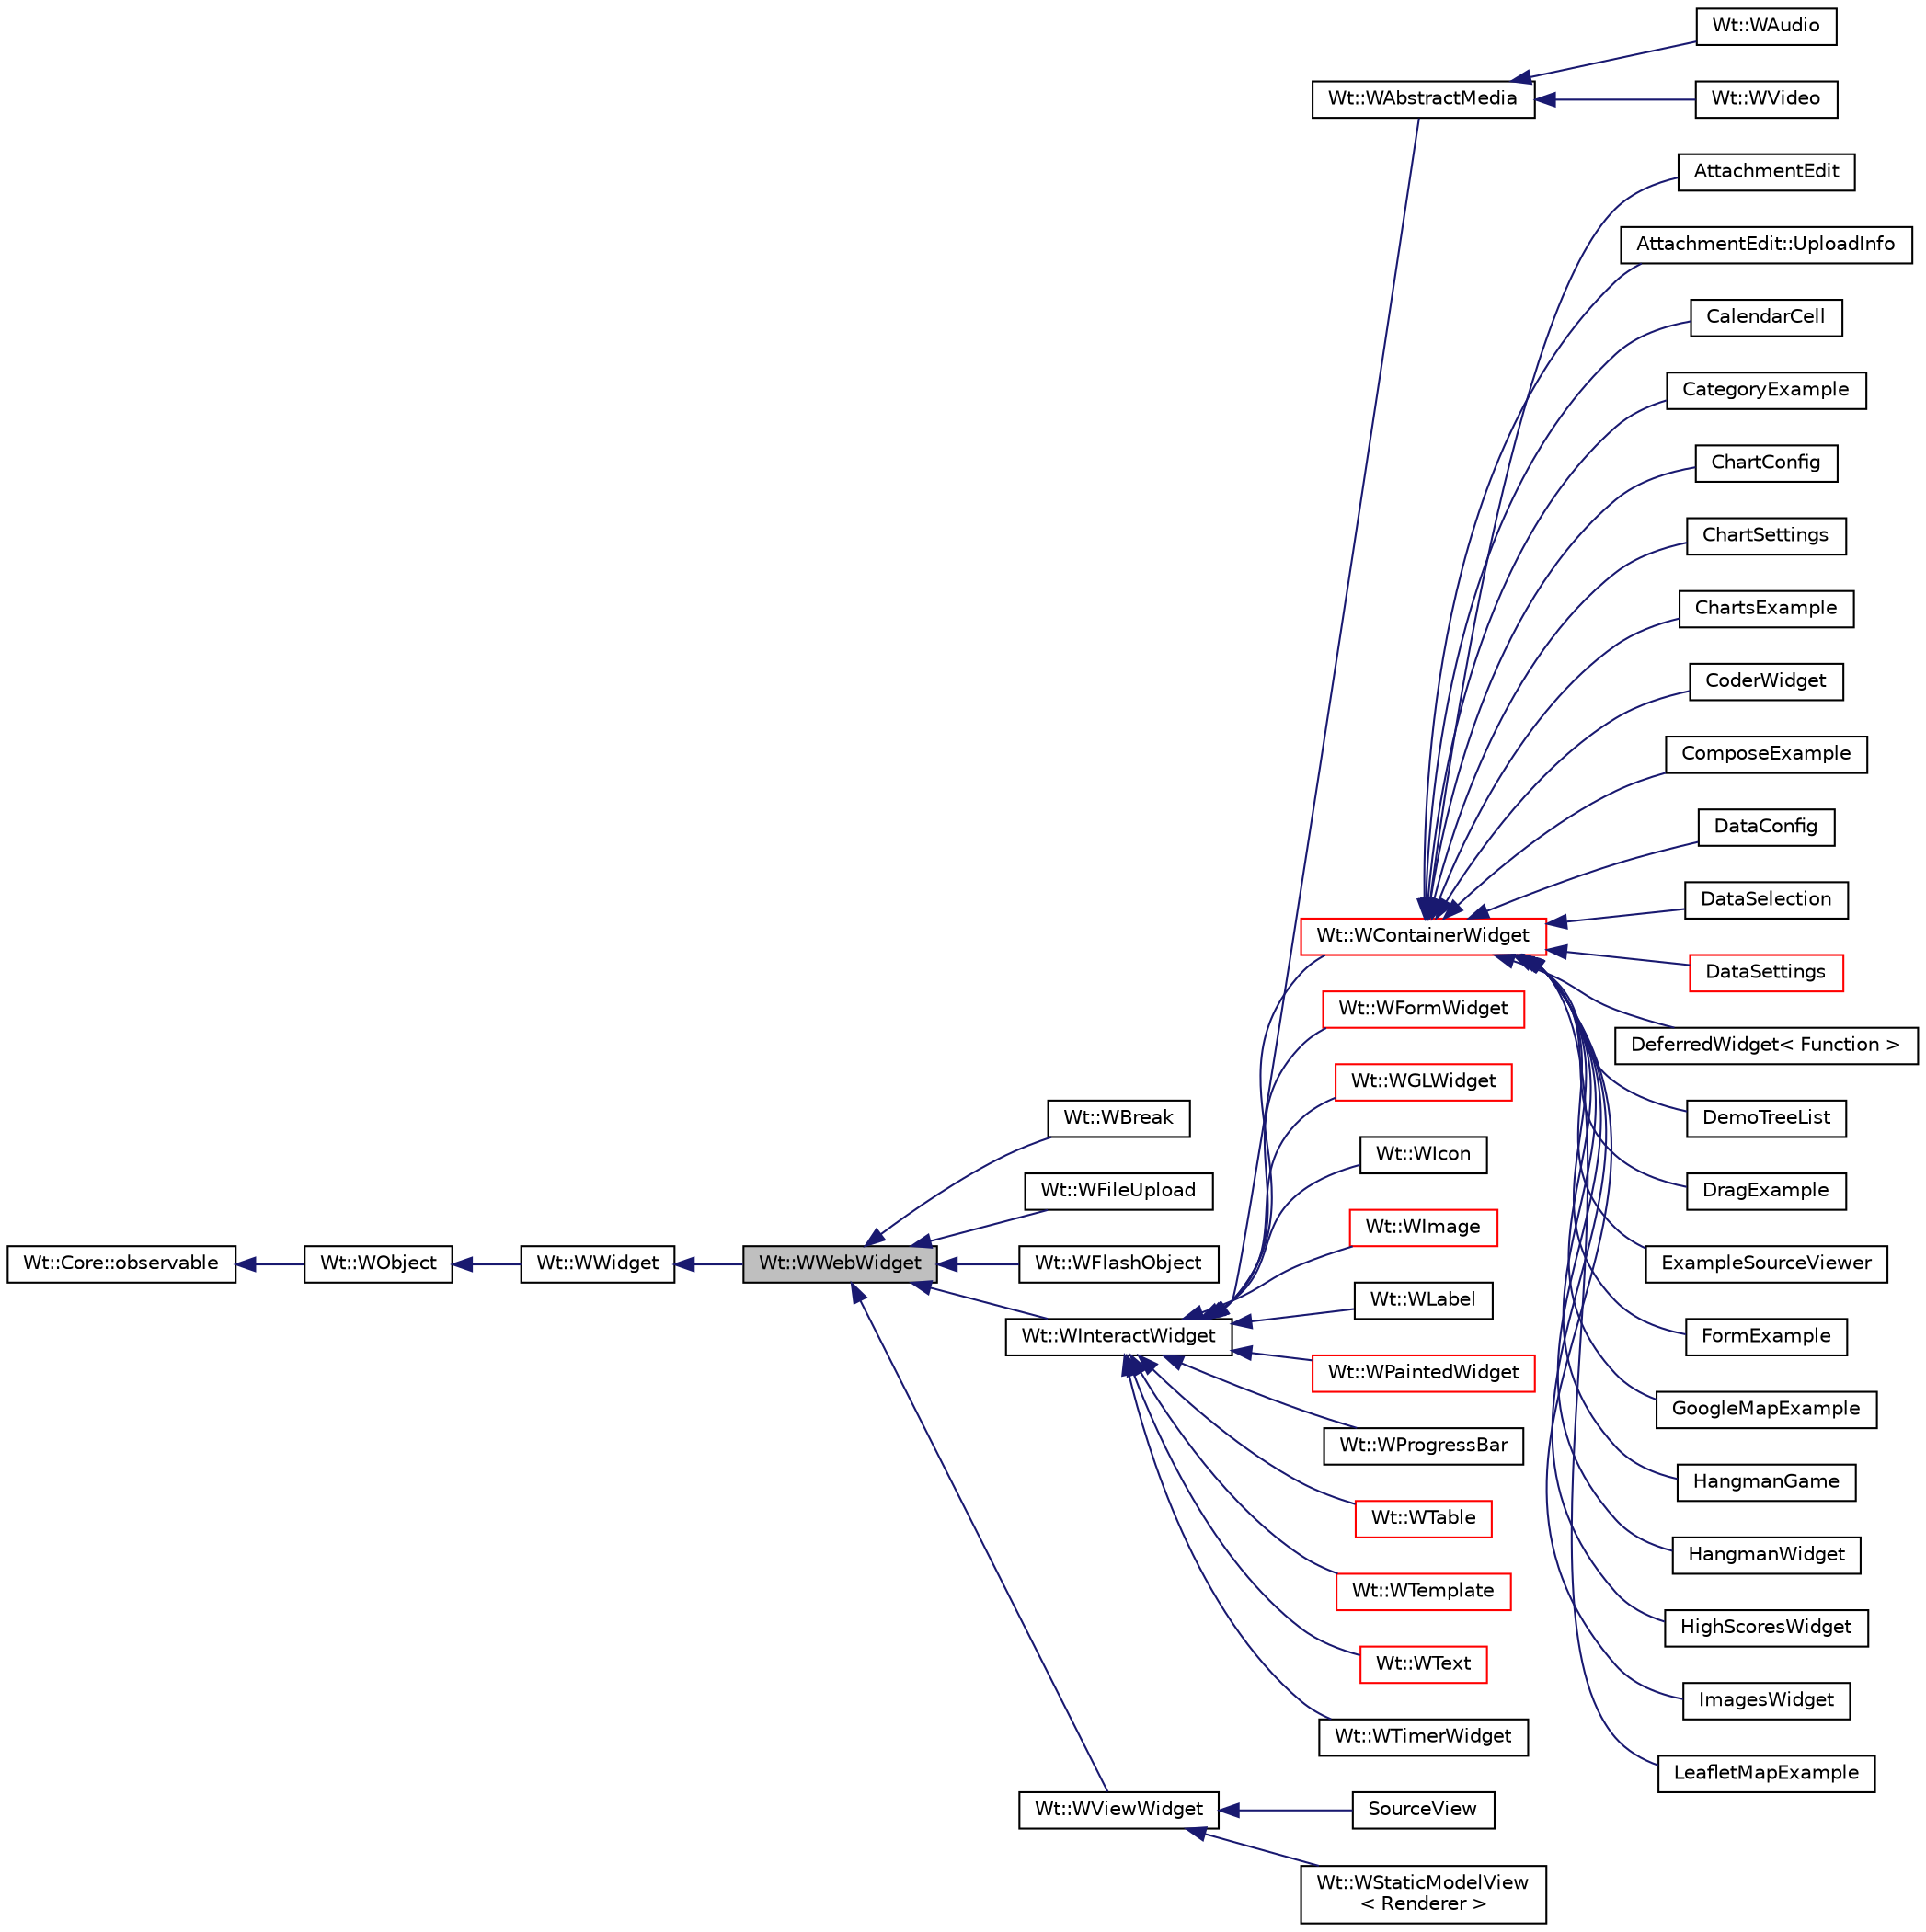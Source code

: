 digraph "Wt::WWebWidget"
{
 // LATEX_PDF_SIZE
  edge [fontname="Helvetica",fontsize="10",labelfontname="Helvetica",labelfontsize="10"];
  node [fontname="Helvetica",fontsize="10",shape=record];
  rankdir="LR";
  Node1 [label="Wt::WWebWidget",height=0.2,width=0.4,color="black", fillcolor="grey75", style="filled", fontcolor="black",tooltip="A base class for widgets with an HTML counterpart."];
  Node2 -> Node1 [dir="back",color="midnightblue",fontsize="10",style="solid",fontname="Helvetica"];
  Node2 [label="Wt::WWidget",height=0.2,width=0.4,color="black", fillcolor="white", style="filled",URL="$classWt_1_1WWidget.html",tooltip="The abstract base class for a user-interface component."];
  Node3 -> Node2 [dir="back",color="midnightblue",fontsize="10",style="solid",fontname="Helvetica"];
  Node3 [label="Wt::WObject",height=0.2,width=0.4,color="black", fillcolor="white", style="filled",URL="$classWt_1_1WObject.html",tooltip="A base class for objects that participate in the signal/slot system."];
  Node4 -> Node3 [dir="back",color="midnightblue",fontsize="10",style="solid",fontname="Helvetica"];
  Node4 [label="Wt::Core::observable",height=0.2,width=0.4,color="black", fillcolor="white", style="filled",URL="$classWt_1_1Core_1_1observable.html",tooltip="A base class for objects whose life-time can be tracked."];
  Node1 -> Node5 [dir="back",color="midnightblue",fontsize="10",style="solid",fontname="Helvetica"];
  Node5 [label="Wt::WBreak",height=0.2,width=0.4,color="black", fillcolor="white", style="filled",URL="$classWt_1_1WBreak.html",tooltip="A widget that provides a line break between inline widgets."];
  Node1 -> Node6 [dir="back",color="midnightblue",fontsize="10",style="solid",fontname="Helvetica"];
  Node6 [label="Wt::WFileUpload",height=0.2,width=0.4,color="black", fillcolor="white", style="filled",URL="$classWt_1_1WFileUpload.html",tooltip="A widget that allows a file to be uploaded."];
  Node1 -> Node7 [dir="back",color="midnightblue",fontsize="10",style="solid",fontname="Helvetica"];
  Node7 [label="Wt::WFlashObject",height=0.2,width=0.4,color="black", fillcolor="white", style="filled",URL="$classWt_1_1WFlashObject.html",tooltip="A widget that renders a Flash object (also known as Flash movie)."];
  Node1 -> Node8 [dir="back",color="midnightblue",fontsize="10",style="solid",fontname="Helvetica"];
  Node8 [label="Wt::WInteractWidget",height=0.2,width=0.4,color="black", fillcolor="white", style="filled",URL="$classWt_1_1WInteractWidget.html",tooltip="An abstract widget that can receive user-interface interaction."];
  Node8 -> Node9 [dir="back",color="midnightblue",fontsize="10",style="solid",fontname="Helvetica"];
  Node9 [label="Wt::WAbstractMedia",height=0.2,width=0.4,color="black", fillcolor="white", style="filled",URL="$classWt_1_1WAbstractMedia.html",tooltip="Abstract baseclass for native media elements."];
  Node9 -> Node10 [dir="back",color="midnightblue",fontsize="10",style="solid",fontname="Helvetica"];
  Node10 [label="Wt::WAudio",height=0.2,width=0.4,color="black", fillcolor="white", style="filled",URL="$classWt_1_1WAudio.html",tooltip="A widget that plays audio."];
  Node9 -> Node11 [dir="back",color="midnightblue",fontsize="10",style="solid",fontname="Helvetica"];
  Node11 [label="Wt::WVideo",height=0.2,width=0.4,color="black", fillcolor="white", style="filled",URL="$classWt_1_1WVideo.html",tooltip="A video-playing widget."];
  Node8 -> Node12 [dir="back",color="midnightblue",fontsize="10",style="solid",fontname="Helvetica"];
  Node12 [label="Wt::WContainerWidget",height=0.2,width=0.4,color="red", fillcolor="white", style="filled",URL="$classWt_1_1WContainerWidget.html",tooltip="A widget that holds and manages child widgets."];
  Node12 -> Node13 [dir="back",color="midnightblue",fontsize="10",style="solid",fontname="Helvetica"];
  Node13 [label="AttachmentEdit",height=0.2,width=0.4,color="black", fillcolor="white", style="filled",URL="$classAttachmentEdit.html",tooltip="An edit field for an email attachment."];
  Node12 -> Node14 [dir="back",color="midnightblue",fontsize="10",style="solid",fontname="Helvetica"];
  Node14 [label="AttachmentEdit::UploadInfo",height=0.2,width=0.4,color="black", fillcolor="white", style="filled",URL="$classAttachmentEdit_1_1UploadInfo.html",tooltip=" "];
  Node12 -> Node15 [dir="back",color="midnightblue",fontsize="10",style="solid",fontname="Helvetica"];
  Node15 [label="CalendarCell",height=0.2,width=0.4,color="black", fillcolor="white", style="filled",URL="$classCalendarCell.html",tooltip=" "];
  Node12 -> Node16 [dir="back",color="midnightblue",fontsize="10",style="solid",fontname="Helvetica"];
  Node16 [label="CategoryExample",height=0.2,width=0.4,color="black", fillcolor="white", style="filled",URL="$classCategoryExample.html",tooltip="A Widget that demonstrates a category chart."];
  Node12 -> Node17 [dir="back",color="midnightblue",fontsize="10",style="solid",fontname="Helvetica"];
  Node17 [label="ChartConfig",height=0.2,width=0.4,color="black", fillcolor="white", style="filled",URL="$classChartConfig.html",tooltip="A class that allows configuration of a cartesian chart."];
  Node12 -> Node18 [dir="back",color="midnightblue",fontsize="10",style="solid",fontname="Helvetica"];
  Node18 [label="ChartSettings",height=0.2,width=0.4,color="black", fillcolor="white", style="filled",URL="$classChartSettings.html",tooltip=" "];
  Node12 -> Node19 [dir="back",color="midnightblue",fontsize="10",style="solid",fontname="Helvetica"];
  Node19 [label="ChartsExample",height=0.2,width=0.4,color="black", fillcolor="white", style="filled",URL="$classChartsExample.html",tooltip="A widget that demonstrates various aspects of the charting lib."];
  Node12 -> Node20 [dir="back",color="midnightblue",fontsize="10",style="solid",fontname="Helvetica"];
  Node20 [label="CoderWidget",height=0.2,width=0.4,color="black", fillcolor="white", style="filled",URL="$classCoderWidget.html",tooltip=" "];
  Node12 -> Node21 [dir="back",color="midnightblue",fontsize="10",style="solid",fontname="Helvetica"];
  Node21 [label="ComposeExample",height=0.2,width=0.4,color="black", fillcolor="white", style="filled",URL="$classComposeExample.html",tooltip="Main widget of the Composer example."];
  Node12 -> Node22 [dir="back",color="midnightblue",fontsize="10",style="solid",fontname="Helvetica"];
  Node22 [label="DataConfig",height=0.2,width=0.4,color="black", fillcolor="white", style="filled",URL="$classDataConfig.html",tooltip=" "];
  Node12 -> Node23 [dir="back",color="midnightblue",fontsize="10",style="solid",fontname="Helvetica"];
  Node23 [label="DataSelection",height=0.2,width=0.4,color="black", fillcolor="white", style="filled",URL="$classDataSelection.html",tooltip=" "];
  Node12 -> Node24 [dir="back",color="midnightblue",fontsize="10",style="solid",fontname="Helvetica"];
  Node24 [label="DataSettings",height=0.2,width=0.4,color="red", fillcolor="white", style="filled",URL="$classDataSettings.html",tooltip=" "];
  Node12 -> Node28 [dir="back",color="midnightblue",fontsize="10",style="solid",fontname="Helvetica"];
  Node28 [label="DeferredWidget\< Function \>",height=0.2,width=0.4,color="black", fillcolor="white", style="filled",URL="$classDeferredWidget.html",tooltip=" "];
  Node12 -> Node29 [dir="back",color="midnightblue",fontsize="10",style="solid",fontname="Helvetica"];
  Node29 [label="DemoTreeList",height=0.2,width=0.4,color="black", fillcolor="white", style="filled",URL="$classDemoTreeList.html",tooltip="A demonstration of the treelist."];
  Node12 -> Node30 [dir="back",color="midnightblue",fontsize="10",style="solid",fontname="Helvetica"];
  Node30 [label="DragExample",height=0.2,width=0.4,color="black", fillcolor="white", style="filled",URL="$classDragExample.html",tooltip="Class demonstrating drag and drop in Wt."];
  Node12 -> Node31 [dir="back",color="midnightblue",fontsize="10",style="solid",fontname="Helvetica"];
  Node31 [label="ExampleSourceViewer",height=0.2,width=0.4,color="black", fillcolor="white", style="filled",URL="$classExampleSourceViewer.html",tooltip="A simple widget to visualise a set of example source files."];
  Node12 -> Node32 [dir="back",color="midnightblue",fontsize="10",style="solid",fontname="Helvetica"];
  Node32 [label="FormExample",height=0.2,width=0.4,color="black", fillcolor="white", style="filled",URL="$classFormExample.html",tooltip="Main widget for the Form example."];
  Node12 -> Node33 [dir="back",color="midnightblue",fontsize="10",style="solid",fontname="Helvetica"];
  Node33 [label="GoogleMapExample",height=0.2,width=0.4,color="black", fillcolor="white", style="filled",URL="$classGoogleMapExample.html",tooltip=" "];
  Node12 -> Node34 [dir="back",color="midnightblue",fontsize="10",style="solid",fontname="Helvetica"];
  Node34 [label="HangmanGame",height=0.2,width=0.4,color="black", fillcolor="white", style="filled",URL="$classHangmanGame.html",tooltip=" "];
  Node12 -> Node35 [dir="back",color="midnightblue",fontsize="10",style="solid",fontname="Helvetica"];
  Node35 [label="HangmanWidget",height=0.2,width=0.4,color="black", fillcolor="white", style="filled",URL="$classHangmanWidget.html",tooltip=" "];
  Node12 -> Node36 [dir="back",color="midnightblue",fontsize="10",style="solid",fontname="Helvetica"];
  Node36 [label="HighScoresWidget",height=0.2,width=0.4,color="black", fillcolor="white", style="filled",URL="$classHighScoresWidget.html",tooltip=" "];
  Node12 -> Node37 [dir="back",color="midnightblue",fontsize="10",style="solid",fontname="Helvetica"];
  Node37 [label="ImagesWidget",height=0.2,width=0.4,color="black", fillcolor="white", style="filled",URL="$classImagesWidget.html",tooltip=" "];
  Node12 -> Node38 [dir="back",color="midnightblue",fontsize="10",style="solid",fontname="Helvetica"];
  Node38 [label="LeafletMapExample",height=0.2,width=0.4,color="black", fillcolor="white", style="filled",URL="$classLeafletMapExample.html",tooltip=" "];
  Node8 -> Node66 [dir="back",color="midnightblue",fontsize="10",style="solid",fontname="Helvetica"];
  Node66 [label="Wt::WFormWidget",height=0.2,width=0.4,color="red", fillcolor="white", style="filled",URL="$classWt_1_1WFormWidget.html",tooltip="An abstract widget that corresponds to an HTML form element."];
  Node8 -> Node87 [dir="back",color="midnightblue",fontsize="10",style="solid",fontname="Helvetica"];
  Node87 [label="Wt::WGLWidget",height=0.2,width=0.4,color="red", fillcolor="white", style="filled",URL="$classWt_1_1WGLWidget.html",tooltip="GL support class."];
  Node8 -> Node90 [dir="back",color="midnightblue",fontsize="10",style="solid",fontname="Helvetica"];
  Node90 [label="Wt::WIcon",height=0.2,width=0.4,color="black", fillcolor="white", style="filled",URL="$classWt_1_1WIcon.html",tooltip=" "];
  Node8 -> Node91 [dir="back",color="midnightblue",fontsize="10",style="solid",fontname="Helvetica"];
  Node91 [label="Wt::WImage",height=0.2,width=0.4,color="red", fillcolor="white", style="filled",URL="$classWt_1_1WImage.html",tooltip="A widget that displays an image."];
  Node8 -> Node95 [dir="back",color="midnightblue",fontsize="10",style="solid",fontname="Helvetica"];
  Node95 [label="Wt::WLabel",height=0.2,width=0.4,color="black", fillcolor="white", style="filled",URL="$classWt_1_1WLabel.html",tooltip="A label for a form field."];
  Node8 -> Node96 [dir="back",color="midnightblue",fontsize="10",style="solid",fontname="Helvetica"];
  Node96 [label="Wt::WPaintedWidget",height=0.2,width=0.4,color="red", fillcolor="white", style="filled",URL="$classWt_1_1WPaintedWidget.html",tooltip="A widget that is painted using vector graphics."];
  Node8 -> Node110 [dir="back",color="midnightblue",fontsize="10",style="solid",fontname="Helvetica"];
  Node110 [label="Wt::WProgressBar",height=0.2,width=0.4,color="black", fillcolor="white", style="filled",URL="$classWt_1_1WProgressBar.html",tooltip="A progress bar."];
  Node8 -> Node111 [dir="back",color="midnightblue",fontsize="10",style="solid",fontname="Helvetica"];
  Node111 [label="Wt::WTable",height=0.2,width=0.4,color="red", fillcolor="white", style="filled",URL="$classWt_1_1WTable.html",tooltip="A container widget which provides layout of children in a table grid."];
  Node8 -> Node113 [dir="back",color="midnightblue",fontsize="10",style="solid",fontname="Helvetica"];
  Node113 [label="Wt::WTemplate",height=0.2,width=0.4,color="red", fillcolor="white", style="filled",URL="$classWt_1_1WTemplate.html",tooltip="A widget that renders an XHTML template."];
  Node8 -> Node140 [dir="back",color="midnightblue",fontsize="10",style="solid",fontname="Helvetica"];
  Node140 [label="Wt::WText",height=0.2,width=0.4,color="red", fillcolor="white", style="filled",URL="$classWt_1_1WText.html",tooltip="A widget that renders (XHTML) text."];
  Node8 -> Node144 [dir="back",color="midnightblue",fontsize="10",style="solid",fontname="Helvetica"];
  Node144 [label="Wt::WTimerWidget",height=0.2,width=0.4,color="black", fillcolor="white", style="filled",URL="$classWt_1_1WTimerWidget.html",tooltip=" "];
  Node1 -> Node145 [dir="back",color="midnightblue",fontsize="10",style="solid",fontname="Helvetica"];
  Node145 [label="Wt::WViewWidget",height=0.2,width=0.4,color="black", fillcolor="white", style="filled",URL="$classWt_1_1WViewWidget.html",tooltip="An abstract base class for an MVC view that is rendered using a widget."];
  Node145 -> Node146 [dir="back",color="midnightblue",fontsize="10",style="solid",fontname="Helvetica"];
  Node146 [label="SourceView",height=0.2,width=0.4,color="black", fillcolor="white", style="filled",URL="$classSourceView.html",tooltip="View class for source code."];
  Node145 -> Node147 [dir="back",color="midnightblue",fontsize="10",style="solid",fontname="Helvetica"];
  Node147 [label="Wt::WStaticModelView\l\< Renderer \>",height=0.2,width=0.4,color="black", fillcolor="white", style="filled",URL="$classWt_1_1WStaticModelView.html",tooltip="A widget that implements a view for a non-changing model."];
}
